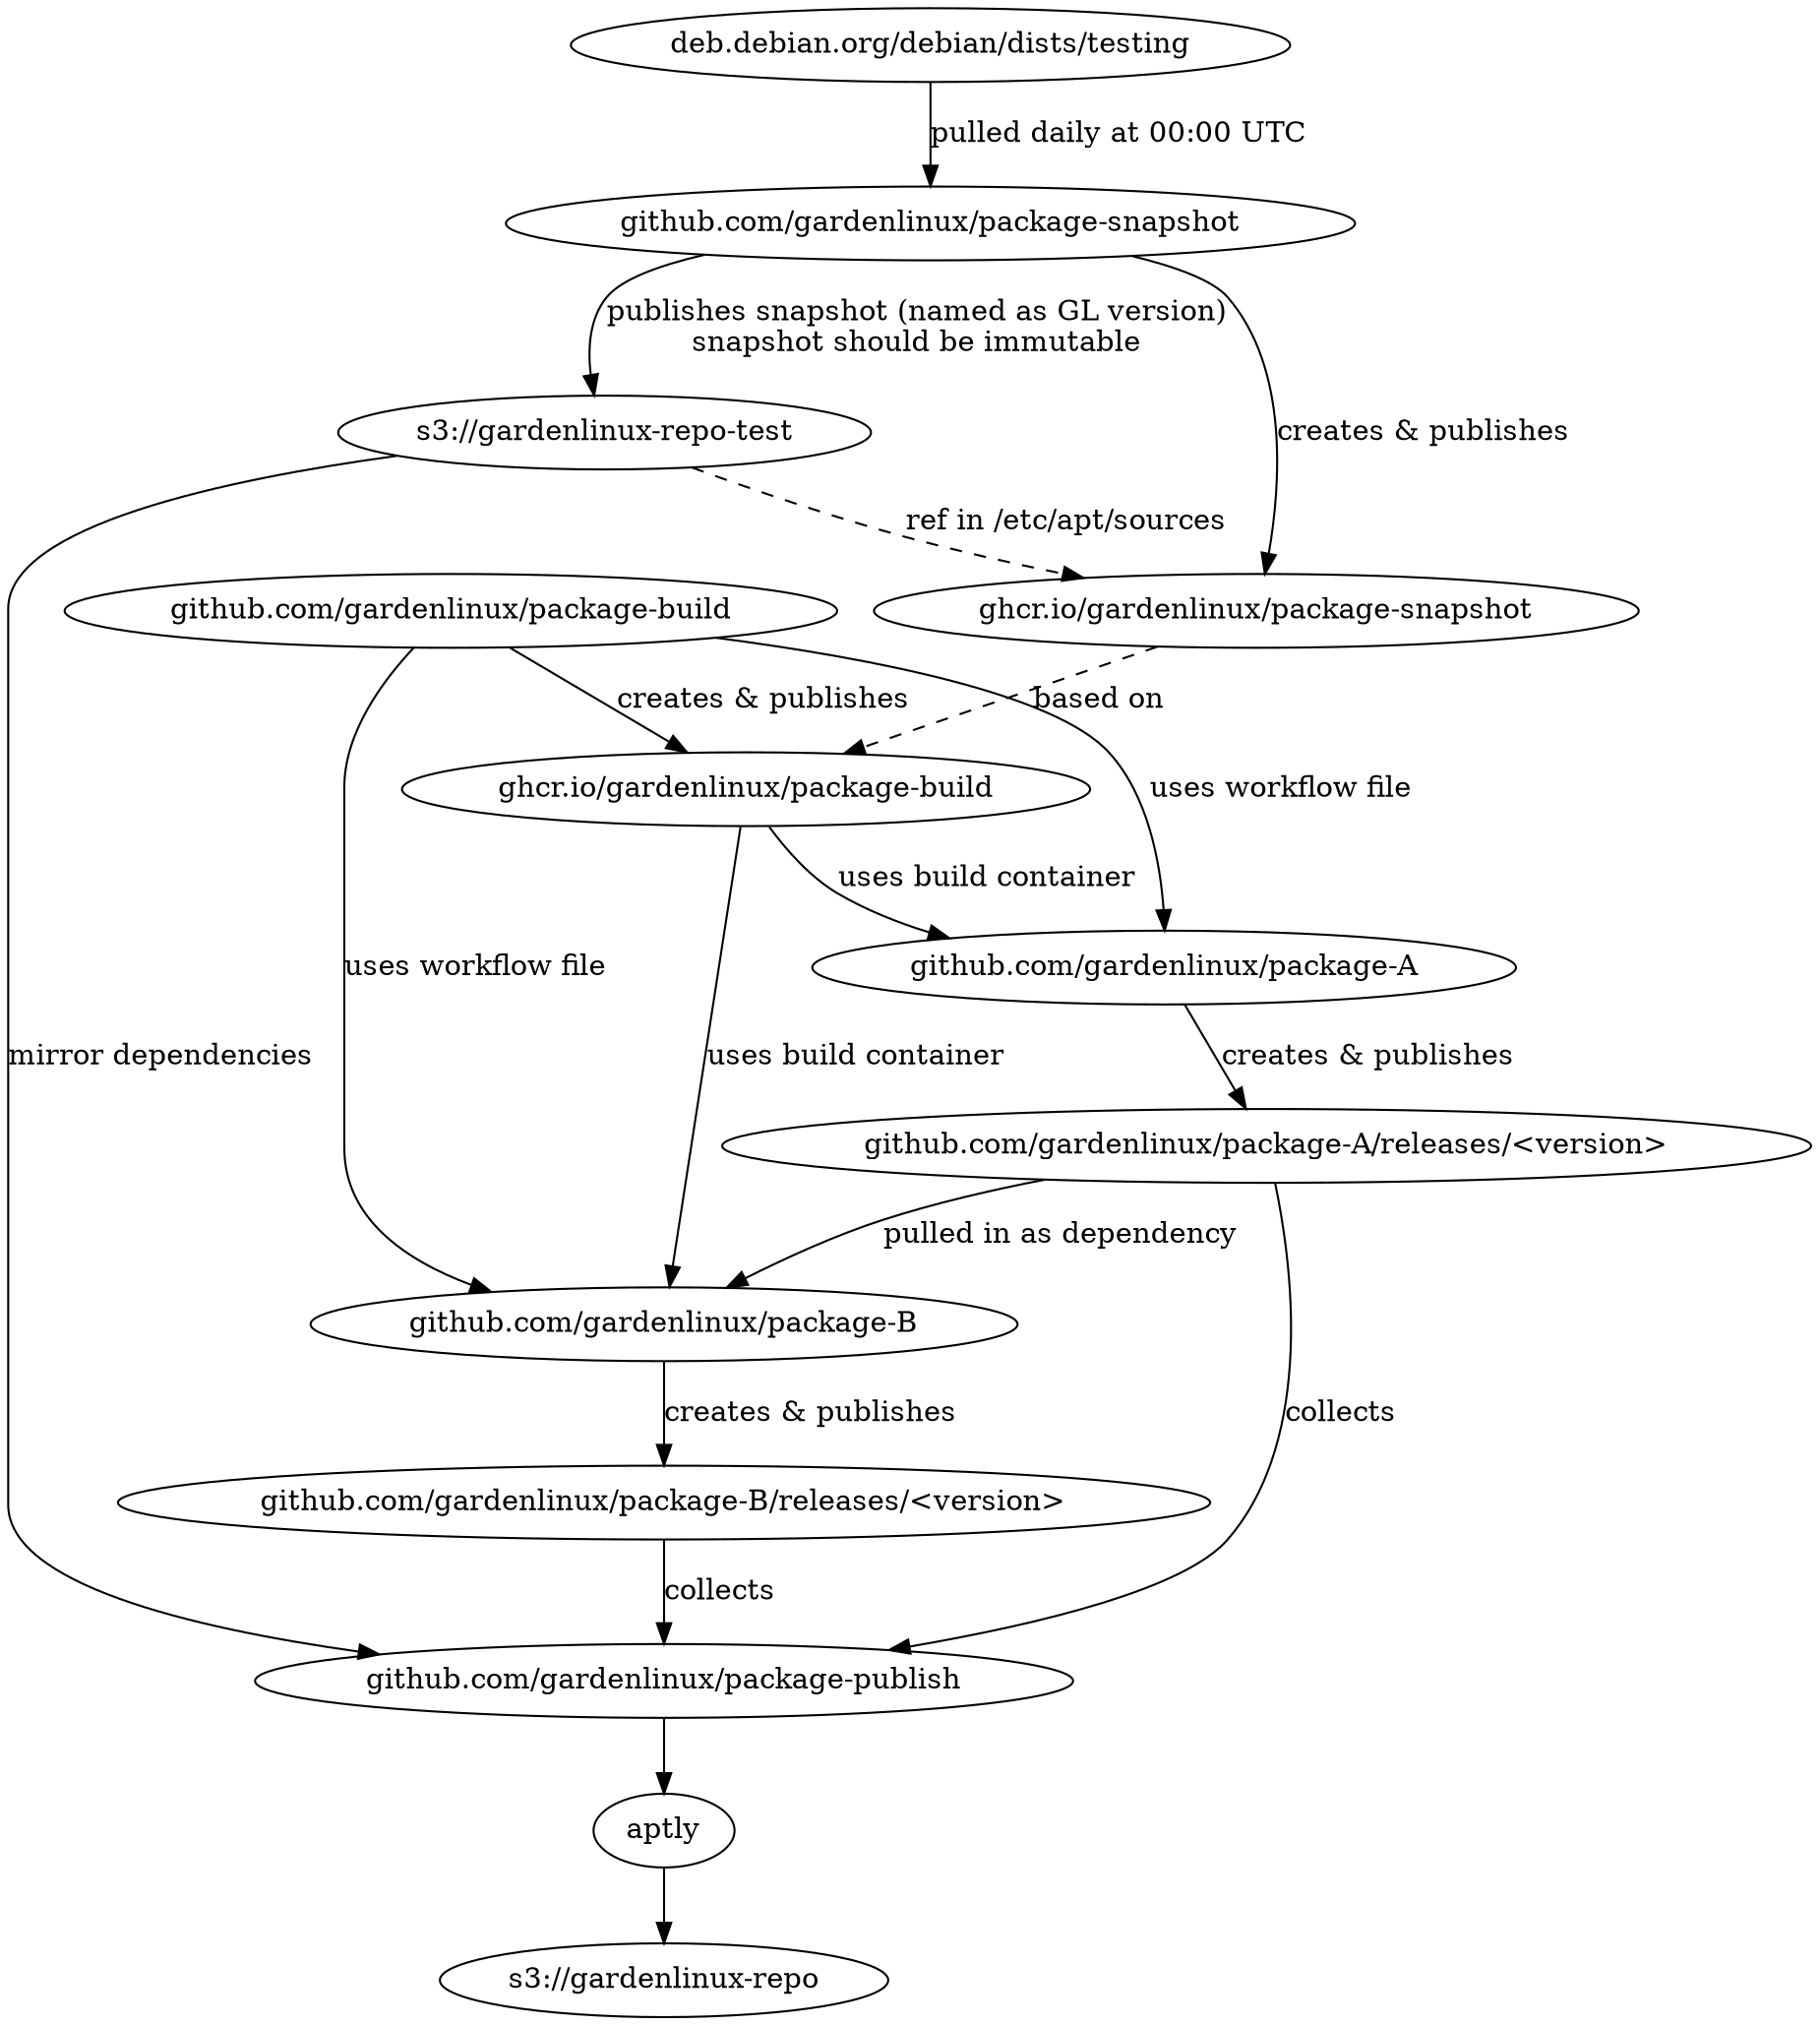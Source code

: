 digraph G {
    "deb.debian.org/debian/dists/testing" -> "github.com/gardenlinux/package-snapshot" [ label="pulled daily at 00:00 UTC" ]
    "github.com/gardenlinux/package-snapshot" -> "s3://gardenlinux-repo-test" [ label="publishes snapshot (named as GL version)\nsnapshot should be immutable" ]
    "github.com/gardenlinux/package-snapshot" -> "ghcr.io/gardenlinux/package-snapshot" [ label="creates & publishes" ]
    "s3://gardenlinux-repo-test" -> "ghcr.io/gardenlinux/package-snapshot" [ label="ref in /etc/apt/sources", style="dashed" ]
    "ghcr.io/gardenlinux/package-snapshot" -> "ghcr.io/gardenlinux/package-build" [ label="based on", style="dashed" ]
    "github.com/gardenlinux/package-build" -> "ghcr.io/gardenlinux/package-build" [ label="creates & publishes" ]
    "github.com/gardenlinux/package-build" -> "github.com/gardenlinux/package-A" [ label="uses workflow file" ]
    "ghcr.io/gardenlinux/package-build" -> "github.com/gardenlinux/package-A" [ label="uses build container" ]
    "github.com/gardenlinux/package-A" -> "github.com/gardenlinux/package-A/releases/<version>" [ label="creates & publishes" ]
    "github.com/gardenlinux/package-build" -> "github.com/gardenlinux/package-B" [ label="uses workflow file" ]
    "ghcr.io/gardenlinux/package-build" -> "github.com/gardenlinux/package-B" [ label="uses build container" ]
    "github.com/gardenlinux/package-B" -> "github.com/gardenlinux/package-B/releases/<version>" [ label="creates & publishes" ]
    "github.com/gardenlinux/package-A/releases/<version>" -> "github.com/gardenlinux/package-B" [ label="pulled in as dependency" ]
    "github.com/gardenlinux/package-publish" -> aptly -> "s3://gardenlinux-repo"
    "github.com/gardenlinux/package-A/releases/<version>" -> "github.com/gardenlinux/package-publish" [ label="collects" ]
    "github.com/gardenlinux/package-B/releases/<version>" -> "github.com/gardenlinux/package-publish" [ label="collects" ]
    "s3://gardenlinux-repo-test" -> "github.com/gardenlinux/package-publish" [ label="mirror dependencies" ]
}
